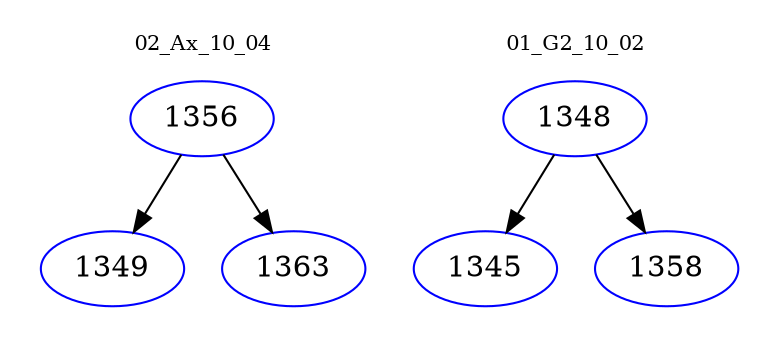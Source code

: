 digraph{
subgraph cluster_0 {
color = white
label = "02_Ax_10_04";
fontsize=10;
T0_1356 [label="1356", color="blue"]
T0_1356 -> T0_1349 [color="black"]
T0_1349 [label="1349", color="blue"]
T0_1356 -> T0_1363 [color="black"]
T0_1363 [label="1363", color="blue"]
}
subgraph cluster_1 {
color = white
label = "01_G2_10_02";
fontsize=10;
T1_1348 [label="1348", color="blue"]
T1_1348 -> T1_1345 [color="black"]
T1_1345 [label="1345", color="blue"]
T1_1348 -> T1_1358 [color="black"]
T1_1358 [label="1358", color="blue"]
}
}
